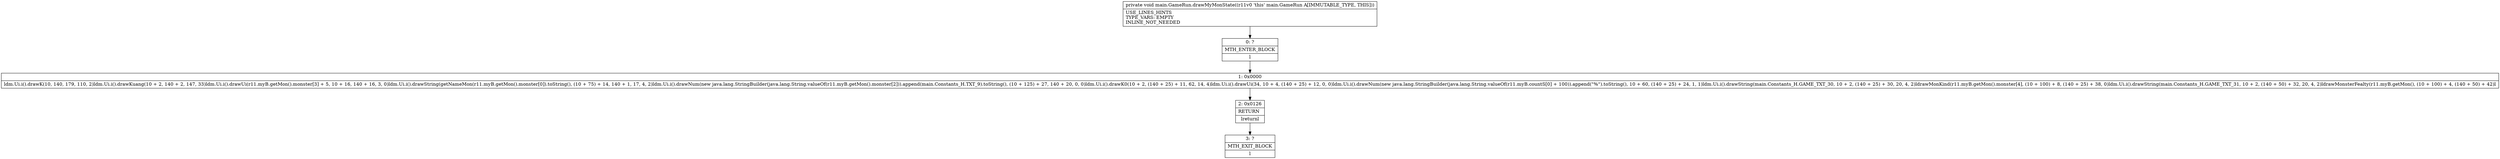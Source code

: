 digraph "CFG formain.GameRun.drawMyMonState()V" {
Node_0 [shape=record,label="{0\:\ ?|MTH_ENTER_BLOCK\l|l}"];
Node_1 [shape=record,label="{1\:\ 0x0000|ldm.Ui.i().drawK(10, 140, 179, 110, 2)ldm.Ui.i().drawKuang(10 + 2, 140 + 2, 147, 33)ldm.Ui.i().drawUi(r11.myB.getMon().monster[3] + 5, 10 + 16, 140 + 16, 3, 0)ldm.Ui.i().drawString(getNameMon(r11.myB.getMon().monster[0]).toString(), (10 + 75) + 14, 140 + 1, 17, 4, 2)ldm.Ui.i().drawNum(new java.lang.StringBuilder(java.lang.String.valueOf(r11.myB.getMon().monster[2])).append(main.Constants_H.TXT_9).toString(), (10 + 125) + 27, 140 + 20, 0, 0)ldm.Ui.i().drawK0(10 + 2, (140 + 25) + 11, 62, 14, 4)ldm.Ui.i().drawUi(34, 10 + 4, (140 + 25) + 12, 0, 0)ldm.Ui.i().drawNum(new java.lang.StringBuilder(java.lang.String.valueOf(r11.myB.countS[0] + 100)).append(\"%\").toString(), 10 + 60, (140 + 25) + 24, 1, 1)ldm.Ui.i().drawString(main.Constants_H.GAME_TXT_30, 10 + 2, (140 + 25) + 30, 20, 4, 2)ldrawMonKind(r11.myB.getMon().monster[4], (10 + 100) + 8, (140 + 25) + 38, 0)ldm.Ui.i().drawString(main.Constants_H.GAME_TXT_31, 10 + 2, (140 + 50) + 32, 20, 4, 2)ldrawMonsterFealty(r11.myB.getMon(), (10 + 100) + 4, (140 + 50) + 42)l}"];
Node_2 [shape=record,label="{2\:\ 0x0126|RETURN\l|lreturnl}"];
Node_3 [shape=record,label="{3\:\ ?|MTH_EXIT_BLOCK\l|l}"];
MethodNode[shape=record,label="{private void main.GameRun.drawMyMonState((r11v0 'this' main.GameRun A[IMMUTABLE_TYPE, THIS]))  | USE_LINES_HINTS\lTYPE_VARS: EMPTY\lINLINE_NOT_NEEDED\l}"];
MethodNode -> Node_0;
Node_0 -> Node_1;
Node_1 -> Node_2;
Node_2 -> Node_3;
}

